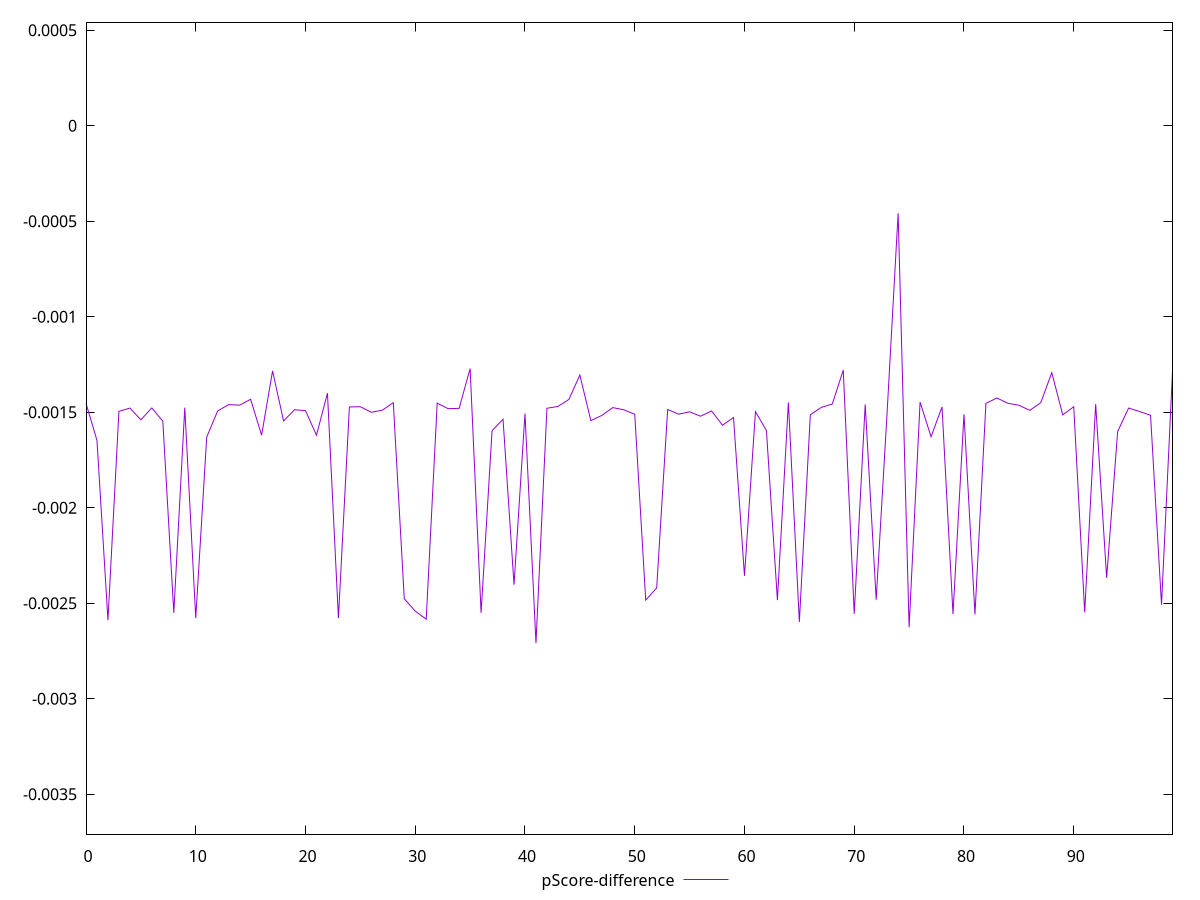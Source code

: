 reset

$pScoreDifference <<EOF
0 -0.0014526224609476834
1 -0.0016469605003477383
2 -0.0025875720687152937
3 -0.0014947336095036956
4 -0.0014773920546089503
5 -0.0015389050456762199
6 -0.0014768850907436182
7 -0.0015461995151290209
8 -0.0025497749014806725
9 -0.0014755706577701533
10 -0.002577259959724021
11 -0.0016290861827064074
12 -0.0014922848537310962
13 -0.0014592991256390242
14 -0.0014622488154742985
15 -0.0014313011578577228
16 -0.0016194163524012595
17 -0.0012828495789187766
18 -0.0015448675111446875
19 -0.0014860022150440244
20 -0.0014910002043221349
21 -0.0016194674860374736
22 -0.001399596430113892
23 -0.0025769086700322408
24 -0.0014715947490896442
25 -0.0014704586622542593
26 -0.0014994861406459892
27 -0.001488483301098742
28 -0.0014493408509096417
29 -0.00247567257531478
30 -0.0025407168601911945
31 -0.0025825938941693716
32 -0.0014515189721169275
33 -0.001480669579572158
34 -0.0014788717816482944
35 -0.0012705441106904969
36 -0.0025496401317333106
37 -0.0015958356779637306
38 -0.0015359942768284895
39 -0.0024027401223921663
40 -0.0015064025764476296
41 -0.002708172968424627
42 -0.001478578033862199
43 -0.00146891709607877
44 -0.0014322501035561874
45 -0.001304751483439226
46 -0.0015430436036554251
47 -0.001516174581444485
48 -0.0014750565594333631
49 -0.0014864024220745398
50 -0.0015098651301010957
51 -0.0024826942475721925
52 -0.0024193337141609206
53 -0.0014847561681339272
54 -0.0015094387591471081
55 -0.0014970699125129716
56 -0.0015201004998450784
57 -0.0014925403487847655
58 -0.0015672746805671656
59 -0.0015268943357032994
60 -0.002355958660492874
61 -0.0014962112742239464
62 -0.0015952654267314959
63 -0.002482873519915829
64 -0.001447880158719994
65 -0.0025969683102911034
66 -0.0015127960247681704
67 -0.001473815675167911
68 -0.001456244676885543
69 -0.0012789990657495753
70 -0.0025546552516717558
71 -0.0014583062198577634
72 -0.0024806851781591366
73 -0.0014955011624089298
74 -0.0004577216418570895
75 -0.0026254725210362873
76 -0.0014461374490827295
77 -0.001627767490245846
78 -0.0014713724181217858
79 -0.002556448854039939
80 -0.0015095530950034464
81 -0.002557915297598745
82 -0.0014527604424310336
83 -0.0014247833027578594
84 -0.0014522317771913373
85 -0.0014626970551492313
86 -0.0014893308560637308
87 -0.0014489596098381519
88 -0.001291929681783932
89 -0.0015129493816614659
90 -0.0014704624607511096
91 -0.002547105535052996
92 -0.0014566217356822841
93 -0.002366624166929343
94 -0.0016005310157729546
95 -0.001477494988426642
96 -0.001495649321527015
97 -0.0015150160108630129
98 -0.0025071231962350282
99 -0.0012852497810194041
EOF

set key outside below
set xrange [0:99]
set yrange [-0.003708172968424627:0.0005422783581429105]
set trange [-0.003708172968424627:0.0005422783581429105]
set terminal svg size 640, 500 enhanced background rgb 'white'
set output "reports/report_00031_2021-02-24T23-18-18.084Z/first-cpu-idle/samples/card/pScore-difference/values.svg"

plot $pScoreDifference title "pScore-difference" with line

reset
